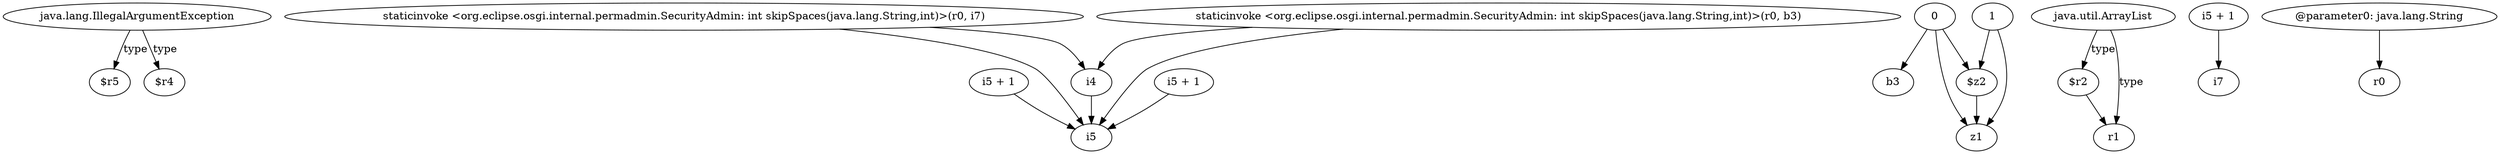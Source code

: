 digraph g {
0[label="java.lang.IllegalArgumentException"]
1[label="$r5"]
0->1[label="type"]
2[label="i5 + 1"]
3[label="i5"]
2->3[label=""]
4[label="$z2"]
5[label="z1"]
4->5[label=""]
6[label="staticinvoke <org.eclipse.osgi.internal.permadmin.SecurityAdmin: int skipSpaces(java.lang.String,int)>(r0, i7)"]
6->3[label=""]
7[label="java.util.ArrayList"]
8[label="$r2"]
7->8[label="type"]
9[label="0"]
10[label="b3"]
9->10[label=""]
11[label="i5 + 1"]
12[label="i7"]
11->12[label=""]
13[label="i4"]
6->13[label=""]
14[label="1"]
14->4[label=""]
15[label="r1"]
7->15[label="type"]
9->4[label=""]
9->5[label=""]
14->5[label=""]
16[label="staticinvoke <org.eclipse.osgi.internal.permadmin.SecurityAdmin: int skipSpaces(java.lang.String,int)>(r0, b3)"]
16->13[label=""]
17[label="$r4"]
0->17[label="type"]
18[label="@parameter0: java.lang.String"]
19[label="r0"]
18->19[label=""]
20[label="i5 + 1"]
20->3[label=""]
13->3[label=""]
8->15[label=""]
16->3[label=""]
}